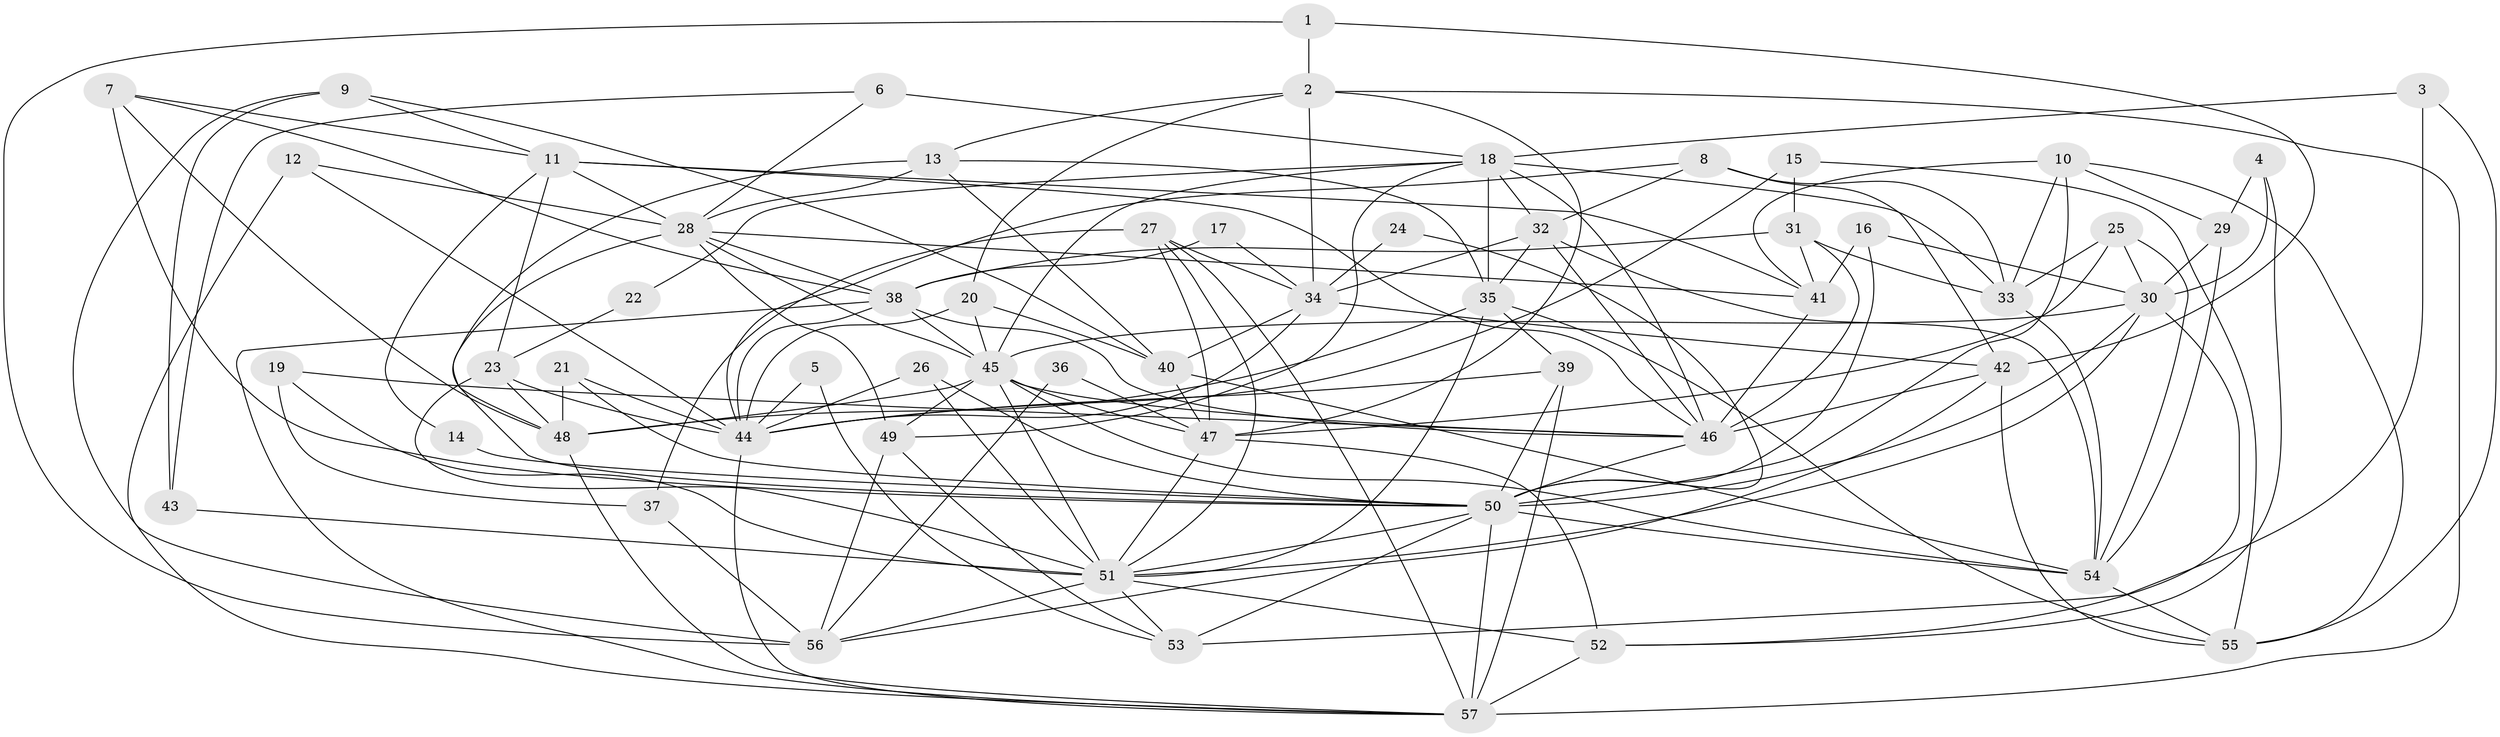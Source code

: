 // original degree distribution, {5: 0.1826086956521739, 3: 0.30434782608695654, 7: 0.06086956521739131, 4: 0.23478260869565218, 2: 0.13043478260869565, 6: 0.0782608695652174, 9: 0.008695652173913044}
// Generated by graph-tools (version 1.1) at 2025/50/03/09/25 03:50:09]
// undirected, 57 vertices, 157 edges
graph export_dot {
graph [start="1"]
  node [color=gray90,style=filled];
  1;
  2;
  3;
  4;
  5;
  6;
  7;
  8;
  9;
  10;
  11;
  12;
  13;
  14;
  15;
  16;
  17;
  18;
  19;
  20;
  21;
  22;
  23;
  24;
  25;
  26;
  27;
  28;
  29;
  30;
  31;
  32;
  33;
  34;
  35;
  36;
  37;
  38;
  39;
  40;
  41;
  42;
  43;
  44;
  45;
  46;
  47;
  48;
  49;
  50;
  51;
  52;
  53;
  54;
  55;
  56;
  57;
  1 -- 2 [weight=1.0];
  1 -- 42 [weight=1.0];
  1 -- 56 [weight=1.0];
  2 -- 13 [weight=1.0];
  2 -- 20 [weight=1.0];
  2 -- 34 [weight=2.0];
  2 -- 47 [weight=1.0];
  2 -- 57 [weight=2.0];
  3 -- 18 [weight=1.0];
  3 -- 53 [weight=1.0];
  3 -- 55 [weight=1.0];
  4 -- 29 [weight=1.0];
  4 -- 30 [weight=1.0];
  4 -- 52 [weight=1.0];
  5 -- 44 [weight=1.0];
  5 -- 53 [weight=1.0];
  6 -- 18 [weight=1.0];
  6 -- 28 [weight=1.0];
  6 -- 43 [weight=1.0];
  7 -- 11 [weight=1.0];
  7 -- 38 [weight=1.0];
  7 -- 48 [weight=2.0];
  7 -- 50 [weight=1.0];
  8 -- 32 [weight=1.0];
  8 -- 33 [weight=1.0];
  8 -- 42 [weight=1.0];
  8 -- 44 [weight=1.0];
  9 -- 11 [weight=1.0];
  9 -- 40 [weight=1.0];
  9 -- 43 [weight=1.0];
  9 -- 56 [weight=1.0];
  10 -- 29 [weight=1.0];
  10 -- 33 [weight=1.0];
  10 -- 41 [weight=1.0];
  10 -- 50 [weight=1.0];
  10 -- 55 [weight=1.0];
  11 -- 14 [weight=1.0];
  11 -- 23 [weight=1.0];
  11 -- 28 [weight=1.0];
  11 -- 41 [weight=1.0];
  11 -- 46 [weight=2.0];
  12 -- 28 [weight=1.0];
  12 -- 44 [weight=1.0];
  12 -- 57 [weight=1.0];
  13 -- 28 [weight=1.0];
  13 -- 35 [weight=1.0];
  13 -- 40 [weight=1.0];
  13 -- 48 [weight=2.0];
  14 -- 50 [weight=1.0];
  15 -- 31 [weight=1.0];
  15 -- 44 [weight=1.0];
  15 -- 55 [weight=1.0];
  16 -- 30 [weight=1.0];
  16 -- 41 [weight=1.0];
  16 -- 50 [weight=1.0];
  17 -- 34 [weight=1.0];
  17 -- 38 [weight=1.0];
  18 -- 22 [weight=1.0];
  18 -- 32 [weight=1.0];
  18 -- 33 [weight=1.0];
  18 -- 35 [weight=1.0];
  18 -- 45 [weight=1.0];
  18 -- 46 [weight=1.0];
  18 -- 49 [weight=1.0];
  19 -- 37 [weight=1.0];
  19 -- 46 [weight=1.0];
  19 -- 51 [weight=1.0];
  20 -- 40 [weight=1.0];
  20 -- 44 [weight=1.0];
  20 -- 45 [weight=2.0];
  21 -- 44 [weight=1.0];
  21 -- 48 [weight=1.0];
  21 -- 50 [weight=1.0];
  22 -- 23 [weight=1.0];
  23 -- 44 [weight=1.0];
  23 -- 48 [weight=1.0];
  23 -- 51 [weight=1.0];
  24 -- 34 [weight=1.0];
  24 -- 50 [weight=1.0];
  25 -- 30 [weight=1.0];
  25 -- 33 [weight=1.0];
  25 -- 47 [weight=1.0];
  25 -- 54 [weight=1.0];
  26 -- 44 [weight=1.0];
  26 -- 50 [weight=1.0];
  26 -- 51 [weight=1.0];
  27 -- 34 [weight=1.0];
  27 -- 37 [weight=1.0];
  27 -- 47 [weight=1.0];
  27 -- 51 [weight=1.0];
  27 -- 57 [weight=1.0];
  28 -- 38 [weight=1.0];
  28 -- 41 [weight=1.0];
  28 -- 45 [weight=1.0];
  28 -- 49 [weight=1.0];
  28 -- 50 [weight=1.0];
  29 -- 30 [weight=1.0];
  29 -- 54 [weight=1.0];
  30 -- 45 [weight=1.0];
  30 -- 50 [weight=1.0];
  30 -- 51 [weight=1.0];
  30 -- 52 [weight=1.0];
  31 -- 33 [weight=1.0];
  31 -- 38 [weight=1.0];
  31 -- 41 [weight=1.0];
  31 -- 46 [weight=1.0];
  32 -- 34 [weight=1.0];
  32 -- 35 [weight=1.0];
  32 -- 46 [weight=1.0];
  32 -- 54 [weight=1.0];
  33 -- 54 [weight=1.0];
  34 -- 40 [weight=1.0];
  34 -- 42 [weight=1.0];
  34 -- 44 [weight=1.0];
  35 -- 39 [weight=1.0];
  35 -- 48 [weight=1.0];
  35 -- 51 [weight=1.0];
  35 -- 55 [weight=1.0];
  36 -- 47 [weight=1.0];
  36 -- 56 [weight=1.0];
  37 -- 56 [weight=2.0];
  38 -- 44 [weight=1.0];
  38 -- 45 [weight=1.0];
  38 -- 46 [weight=1.0];
  38 -- 57 [weight=1.0];
  39 -- 44 [weight=1.0];
  39 -- 50 [weight=1.0];
  39 -- 57 [weight=1.0];
  40 -- 47 [weight=1.0];
  40 -- 54 [weight=1.0];
  41 -- 46 [weight=1.0];
  42 -- 46 [weight=1.0];
  42 -- 55 [weight=1.0];
  42 -- 56 [weight=1.0];
  43 -- 51 [weight=2.0];
  44 -- 57 [weight=1.0];
  45 -- 46 [weight=1.0];
  45 -- 47 [weight=1.0];
  45 -- 48 [weight=1.0];
  45 -- 49 [weight=1.0];
  45 -- 51 [weight=1.0];
  45 -- 54 [weight=1.0];
  46 -- 50 [weight=1.0];
  47 -- 51 [weight=1.0];
  47 -- 52 [weight=1.0];
  48 -- 57 [weight=1.0];
  49 -- 53 [weight=1.0];
  49 -- 56 [weight=1.0];
  50 -- 51 [weight=1.0];
  50 -- 53 [weight=2.0];
  50 -- 54 [weight=1.0];
  50 -- 57 [weight=1.0];
  51 -- 52 [weight=1.0];
  51 -- 53 [weight=1.0];
  51 -- 56 [weight=1.0];
  52 -- 57 [weight=1.0];
  54 -- 55 [weight=1.0];
}
